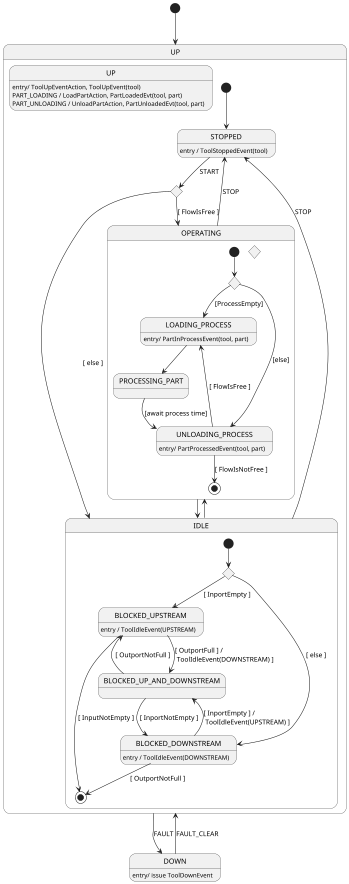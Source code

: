 @startuml
'https://plantuml.com/state-diagram
skinparam defaultTextAlignment left
scale 350 width

[*] --> UP
state DOWN : entry/ issue ToolDownEvent

state UP {
    state UP: entry/ ToolUpEventAction, ToolUpEvent(tool)
    state UP: PART_LOADING / LoadPartAction, PartLoadedEvt(tool, part)
    state UP: PART_UNLOADING / UnloadPartAction, PartUnloadedEvt(tool, part)

    state STOPPED
    STOPPED: entry / ToolStoppedEvent(tool)

    state UP_CHOICE <<choice>>
    [*] --> STOPPED
    STOPPED --> UP_CHOICE: START
    UP_CHOICE --> OPERATING: [ FlowIsFree ]
    UP_CHOICE --> IDLE: [ else ]

    OPERATING --> STOPPED: STOP
    OPERATING --> IDLE

    state IDLE {

        state BLOCKED_UPSTREAM: entry / ToolIdleEvent(UPSTREAM)
        state BLOCKED_DOWNSTREAM: entry / ToolIdleEvent(DOWNSTREAM)
        state IDLE_CHOICE <<choice>>

        [*] --> IDLE_CHOICE
        IDLE_CHOICE --> BLOCKED_UPSTREAM: [ InportEmpty ]
        IDLE_CHOICE --> BLOCKED_DOWNSTREAM: [ else ]
        BLOCKED_DOWNSTREAM --> BLOCKED_UP_AND_DOWNSTREAM: [ InportEmpty ] /\n ToolIdleEvent(UPSTREAM) ]
        BLOCKED_UPSTREAM --> BLOCKED_UP_AND_DOWNSTREAM: [ OutportFull ] /\n ToolIdleEvent(DOWNSTREAM) ]
        BLOCKED_UP_AND_DOWNSTREAM --> BLOCKED_UPSTREAM: [ OutportNotFull ]
        BLOCKED_UP_AND_DOWNSTREAM --> BLOCKED_DOWNSTREAM: [ InportNotEmpty ]
        BLOCKED_DOWNSTREAM --> [*]: [ OutportNotFull ]
        BLOCKED_UPSTREAM --> [*]: [ InputNotEmpty ]
     }

    state OPERATING {
        state LOADING_PROCESS: entry/ PartInProcessEvent(tool, part)
        state UNLOADING_PROCESS: entry/ PartProcessedEvent(tool, part)
        state CHOICE_PROCESS_EMPTY <<choice>>
        state CHOICE_UNLOADING <<choice>>
        state PROCESSING_PART

        [*] --> CHOICE_PROCESS_EMPTY
        CHOICE_PROCESS_EMPTY --> LOADING_PROCESS: [ProcessEmpty]
        CHOICE_PROCESS_EMPTY --> UNLOADING_PROCESS: [else]
        LOADING_PROCESS --> PROCESSING_PART

        PROCESSING_PART --> UNLOADING_PROCESS: [await process time]
        UNLOADING_PROCESS --> LOADING_PROCESS: [ FlowIsFree ]
        UNLOADING_PROCESS --> [*] : [ FlowIsNotFree ]
    }

    IDLE --> OPERATING
    IDLE --> STOPPED: STOP

}

UP --> DOWN: FAULT
DOWN --> UP: FAULT_CLEAR
@enduml